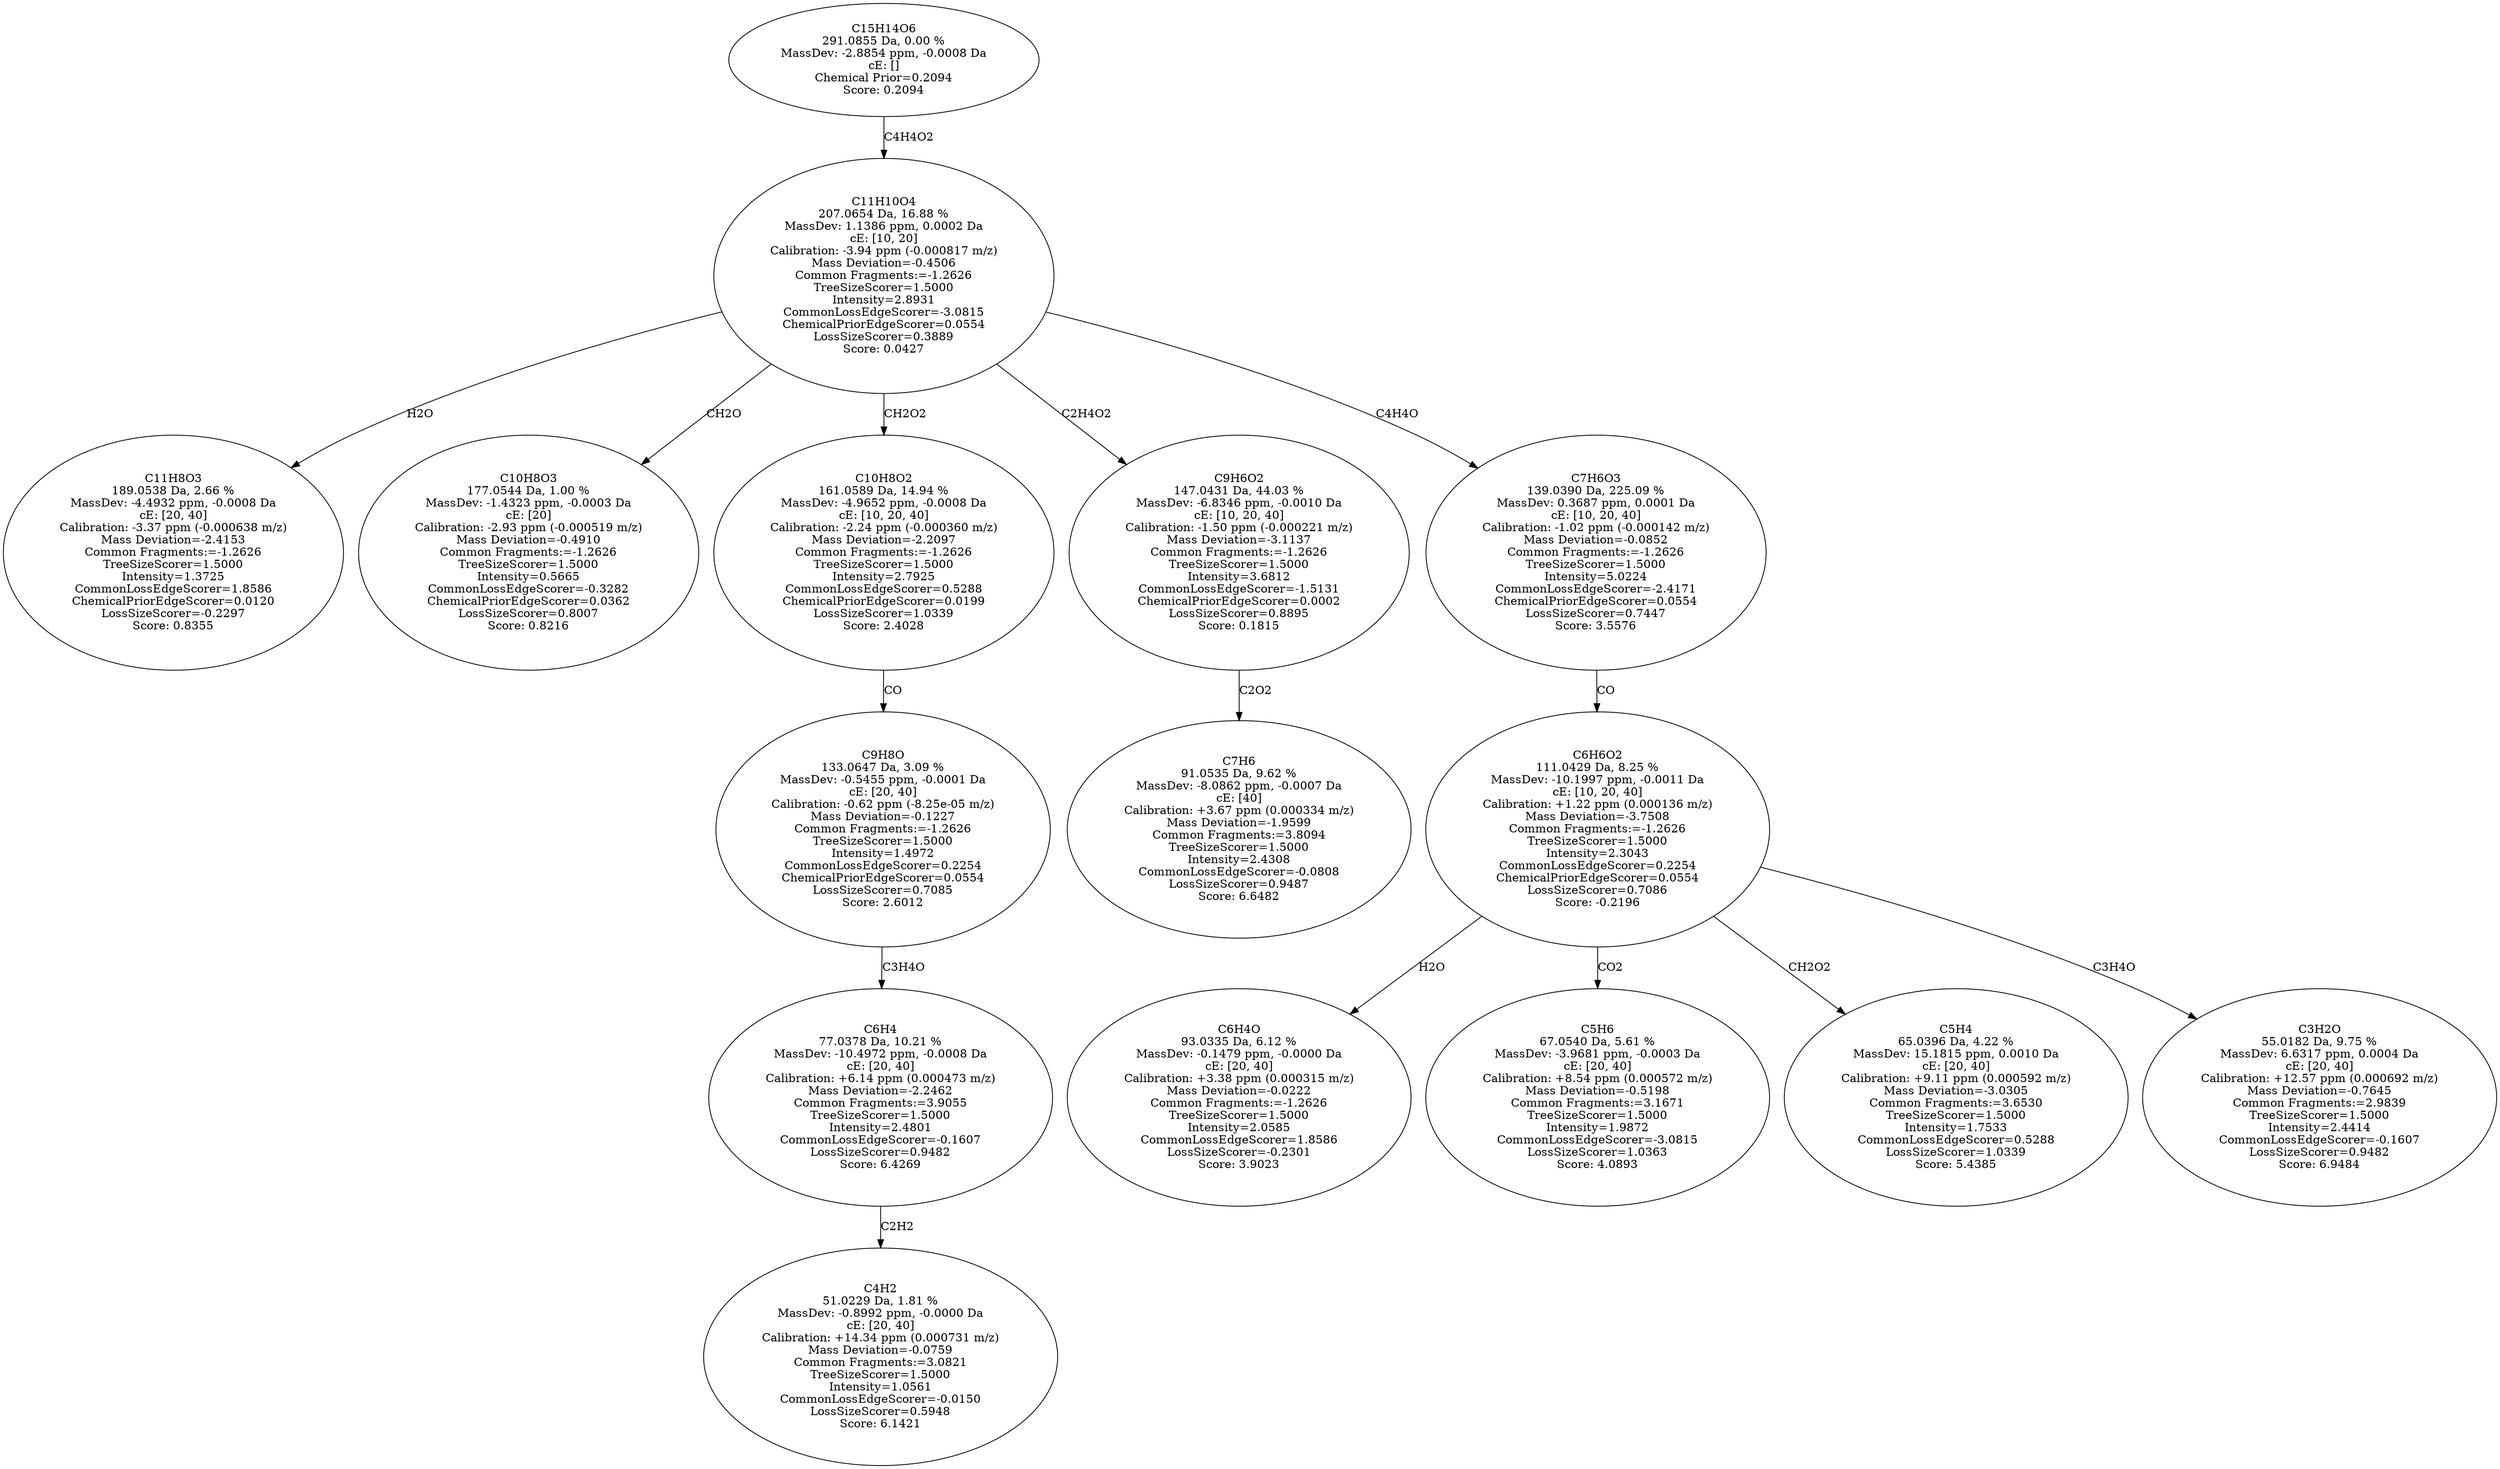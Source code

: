 strict digraph {
v1 [label="C11H8O3\n189.0538 Da, 2.66 %\nMassDev: -4.4932 ppm, -0.0008 Da\ncE: [20, 40]\nCalibration: -3.37 ppm (-0.000638 m/z)\nMass Deviation=-2.4153\nCommon Fragments:=-1.2626\nTreeSizeScorer=1.5000\nIntensity=1.3725\nCommonLossEdgeScorer=1.8586\nChemicalPriorEdgeScorer=0.0120\nLossSizeScorer=-0.2297\nScore: 0.8355"];
v2 [label="C10H8O3\n177.0544 Da, 1.00 %\nMassDev: -1.4323 ppm, -0.0003 Da\ncE: [20]\nCalibration: -2.93 ppm (-0.000519 m/z)\nMass Deviation=-0.4910\nCommon Fragments:=-1.2626\nTreeSizeScorer=1.5000\nIntensity=0.5665\nCommonLossEdgeScorer=-0.3282\nChemicalPriorEdgeScorer=0.0362\nLossSizeScorer=0.8007\nScore: 0.8216"];
v3 [label="C4H2\n51.0229 Da, 1.81 %\nMassDev: -0.8992 ppm, -0.0000 Da\ncE: [20, 40]\nCalibration: +14.34 ppm (0.000731 m/z)\nMass Deviation=-0.0759\nCommon Fragments:=3.0821\nTreeSizeScorer=1.5000\nIntensity=1.0561\nCommonLossEdgeScorer=-0.0150\nLossSizeScorer=0.5948\nScore: 6.1421"];
v4 [label="C6H4\n77.0378 Da, 10.21 %\nMassDev: -10.4972 ppm, -0.0008 Da\ncE: [20, 40]\nCalibration: +6.14 ppm (0.000473 m/z)\nMass Deviation=-2.2462\nCommon Fragments:=3.9055\nTreeSizeScorer=1.5000\nIntensity=2.4801\nCommonLossEdgeScorer=-0.1607\nLossSizeScorer=0.9482\nScore: 6.4269"];
v5 [label="C9H8O\n133.0647 Da, 3.09 %\nMassDev: -0.5455 ppm, -0.0001 Da\ncE: [20, 40]\nCalibration: -0.62 ppm (-8.25e-05 m/z)\nMass Deviation=-0.1227\nCommon Fragments:=-1.2626\nTreeSizeScorer=1.5000\nIntensity=1.4972\nCommonLossEdgeScorer=0.2254\nChemicalPriorEdgeScorer=0.0554\nLossSizeScorer=0.7085\nScore: 2.6012"];
v6 [label="C10H8O2\n161.0589 Da, 14.94 %\nMassDev: -4.9652 ppm, -0.0008 Da\ncE: [10, 20, 40]\nCalibration: -2.24 ppm (-0.000360 m/z)\nMass Deviation=-2.2097\nCommon Fragments:=-1.2626\nTreeSizeScorer=1.5000\nIntensity=2.7925\nCommonLossEdgeScorer=0.5288\nChemicalPriorEdgeScorer=0.0199\nLossSizeScorer=1.0339\nScore: 2.4028"];
v7 [label="C7H6\n91.0535 Da, 9.62 %\nMassDev: -8.0862 ppm, -0.0007 Da\ncE: [40]\nCalibration: +3.67 ppm (0.000334 m/z)\nMass Deviation=-1.9599\nCommon Fragments:=3.8094\nTreeSizeScorer=1.5000\nIntensity=2.4308\nCommonLossEdgeScorer=-0.0808\nLossSizeScorer=0.9487\nScore: 6.6482"];
v8 [label="C9H6O2\n147.0431 Da, 44.03 %\nMassDev: -6.8346 ppm, -0.0010 Da\ncE: [10, 20, 40]\nCalibration: -1.50 ppm (-0.000221 m/z)\nMass Deviation=-3.1137\nCommon Fragments:=-1.2626\nTreeSizeScorer=1.5000\nIntensity=3.6812\nCommonLossEdgeScorer=-1.5131\nChemicalPriorEdgeScorer=0.0002\nLossSizeScorer=0.8895\nScore: 0.1815"];
v9 [label="C6H4O\n93.0335 Da, 6.12 %\nMassDev: -0.1479 ppm, -0.0000 Da\ncE: [20, 40]\nCalibration: +3.38 ppm (0.000315 m/z)\nMass Deviation=-0.0222\nCommon Fragments:=-1.2626\nTreeSizeScorer=1.5000\nIntensity=2.0585\nCommonLossEdgeScorer=1.8586\nLossSizeScorer=-0.2301\nScore: 3.9023"];
v10 [label="C5H6\n67.0540 Da, 5.61 %\nMassDev: -3.9681 ppm, -0.0003 Da\ncE: [20, 40]\nCalibration: +8.54 ppm (0.000572 m/z)\nMass Deviation=-0.5198\nCommon Fragments:=3.1671\nTreeSizeScorer=1.5000\nIntensity=1.9872\nCommonLossEdgeScorer=-3.0815\nLossSizeScorer=1.0363\nScore: 4.0893"];
v11 [label="C5H4\n65.0396 Da, 4.22 %\nMassDev: 15.1815 ppm, 0.0010 Da\ncE: [20, 40]\nCalibration: +9.11 ppm (0.000592 m/z)\nMass Deviation=-3.0305\nCommon Fragments:=3.6530\nTreeSizeScorer=1.5000\nIntensity=1.7533\nCommonLossEdgeScorer=0.5288\nLossSizeScorer=1.0339\nScore: 5.4385"];
v12 [label="C3H2O\n55.0182 Da, 9.75 %\nMassDev: 6.6317 ppm, 0.0004 Da\ncE: [20, 40]\nCalibration: +12.57 ppm (0.000692 m/z)\nMass Deviation=-0.7645\nCommon Fragments:=2.9839\nTreeSizeScorer=1.5000\nIntensity=2.4414\nCommonLossEdgeScorer=-0.1607\nLossSizeScorer=0.9482\nScore: 6.9484"];
v13 [label="C6H6O2\n111.0429 Da, 8.25 %\nMassDev: -10.1997 ppm, -0.0011 Da\ncE: [10, 20, 40]\nCalibration: +1.22 ppm (0.000136 m/z)\nMass Deviation=-3.7508\nCommon Fragments:=-1.2626\nTreeSizeScorer=1.5000\nIntensity=2.3043\nCommonLossEdgeScorer=0.2254\nChemicalPriorEdgeScorer=0.0554\nLossSizeScorer=0.7086\nScore: -0.2196"];
v14 [label="C7H6O3\n139.0390 Da, 225.09 %\nMassDev: 0.3687 ppm, 0.0001 Da\ncE: [10, 20, 40]\nCalibration: -1.02 ppm (-0.000142 m/z)\nMass Deviation=-0.0852\nCommon Fragments:=-1.2626\nTreeSizeScorer=1.5000\nIntensity=5.0224\nCommonLossEdgeScorer=-2.4171\nChemicalPriorEdgeScorer=0.0554\nLossSizeScorer=0.7447\nScore: 3.5576"];
v15 [label="C11H10O4\n207.0654 Da, 16.88 %\nMassDev: 1.1386 ppm, 0.0002 Da\ncE: [10, 20]\nCalibration: -3.94 ppm (-0.000817 m/z)\nMass Deviation=-0.4506\nCommon Fragments:=-1.2626\nTreeSizeScorer=1.5000\nIntensity=2.8931\nCommonLossEdgeScorer=-3.0815\nChemicalPriorEdgeScorer=0.0554\nLossSizeScorer=0.3889\nScore: 0.0427"];
v16 [label="C15H14O6\n291.0855 Da, 0.00 %\nMassDev: -2.8854 ppm, -0.0008 Da\ncE: []\nChemical Prior=0.2094\nScore: 0.2094"];
v15 -> v1 [label="H2O"];
v15 -> v2 [label="CH2O"];
v4 -> v3 [label="C2H2"];
v5 -> v4 [label="C3H4O"];
v6 -> v5 [label="CO"];
v15 -> v6 [label="CH2O2"];
v8 -> v7 [label="C2O2"];
v15 -> v8 [label="C2H4O2"];
v13 -> v9 [label="H2O"];
v13 -> v10 [label="CO2"];
v13 -> v11 [label="CH2O2"];
v13 -> v12 [label="C3H4O"];
v14 -> v13 [label="CO"];
v15 -> v14 [label="C4H4O"];
v16 -> v15 [label="C4H4O2"];
}